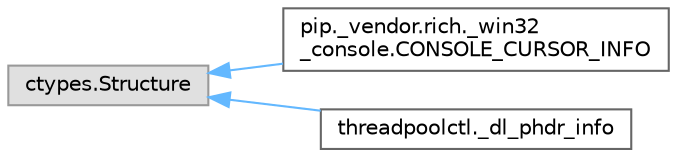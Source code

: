 digraph "Graphical Class Hierarchy"
{
 // LATEX_PDF_SIZE
  bgcolor="transparent";
  edge [fontname=Helvetica,fontsize=10,labelfontname=Helvetica,labelfontsize=10];
  node [fontname=Helvetica,fontsize=10,shape=box,height=0.2,width=0.4];
  rankdir="LR";
  Node0 [id="Node000000",label="ctypes.Structure",height=0.2,width=0.4,color="grey60", fillcolor="#E0E0E0", style="filled",tooltip=" "];
  Node0 -> Node1 [id="edge3340_Node000000_Node000001",dir="back",color="steelblue1",style="solid",tooltip=" "];
  Node1 [id="Node000001",label="pip._vendor.rich._win32\l_console.CONSOLE_CURSOR_INFO",height=0.2,width=0.4,color="grey40", fillcolor="white", style="filled",URL="$d1/dc6/classpip_1_1__vendor_1_1rich_1_1__win32__console_1_1CONSOLE__CURSOR__INFO.html",tooltip=" "];
  Node0 -> Node2 [id="edge3341_Node000000_Node000002",dir="back",color="steelblue1",style="solid",tooltip=" "];
  Node2 [id="Node000002",label="threadpoolctl._dl_phdr_info",height=0.2,width=0.4,color="grey40", fillcolor="white", style="filled",URL="$d0/d80/classthreadpoolctl_1_1__dl__phdr__info.html",tooltip=" "];
}
